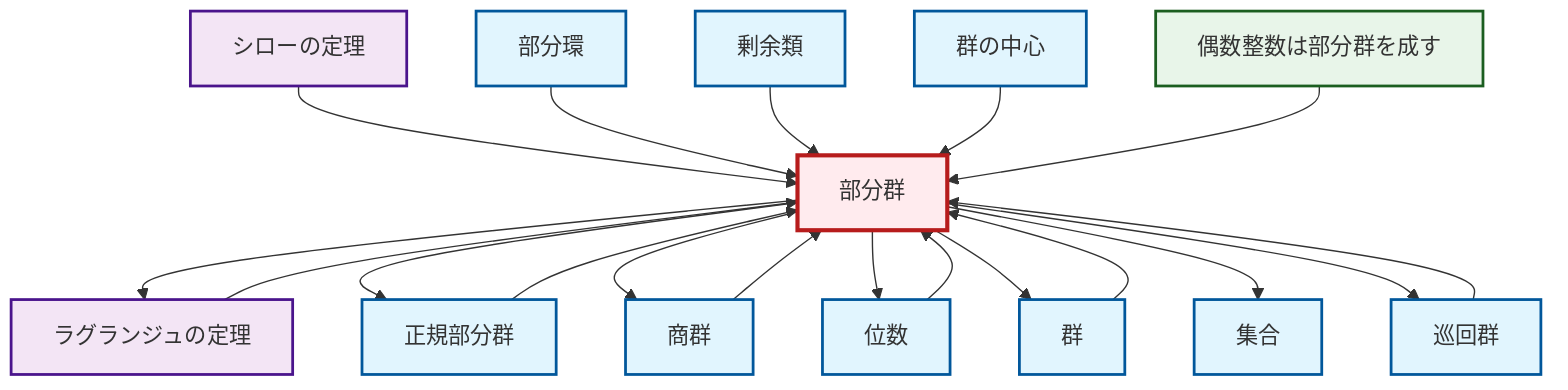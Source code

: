 graph TD
    classDef definition fill:#e1f5fe,stroke:#01579b,stroke-width:2px
    classDef theorem fill:#f3e5f5,stroke:#4a148c,stroke-width:2px
    classDef axiom fill:#fff3e0,stroke:#e65100,stroke-width:2px
    classDef example fill:#e8f5e9,stroke:#1b5e20,stroke-width:2px
    classDef current fill:#ffebee,stroke:#b71c1c,stroke-width:3px
    ex-even-integers-subgroup["偶数整数は部分群を成す"]:::example
    def-group["群"]:::definition
    def-order["位数"]:::definition
    def-subring["部分環"]:::definition
    def-normal-subgroup["正規部分群"]:::definition
    def-quotient-group["商群"]:::definition
    def-subgroup["部分群"]:::definition
    thm-sylow["シローの定理"]:::theorem
    def-coset["剰余類"]:::definition
    def-cyclic-group["巡回群"]:::definition
    def-center-of-group["群の中心"]:::definition
    thm-lagrange["ラグランジュの定理"]:::theorem
    def-set["集合"]:::definition
    thm-sylow --> def-subgroup
    def-cyclic-group --> def-subgroup
    def-subgroup --> thm-lagrange
    thm-lagrange --> def-subgroup
    def-subring --> def-subgroup
    def-subgroup --> def-normal-subgroup
    def-quotient-group --> def-subgroup
    def-normal-subgroup --> def-subgroup
    def-subgroup --> def-quotient-group
    def-subgroup --> def-order
    def-subgroup --> def-group
    def-coset --> def-subgroup
    def-order --> def-subgroup
    def-group --> def-subgroup
    def-center-of-group --> def-subgroup
    ex-even-integers-subgroup --> def-subgroup
    def-subgroup --> def-set
    def-subgroup --> def-cyclic-group
    class def-subgroup current
